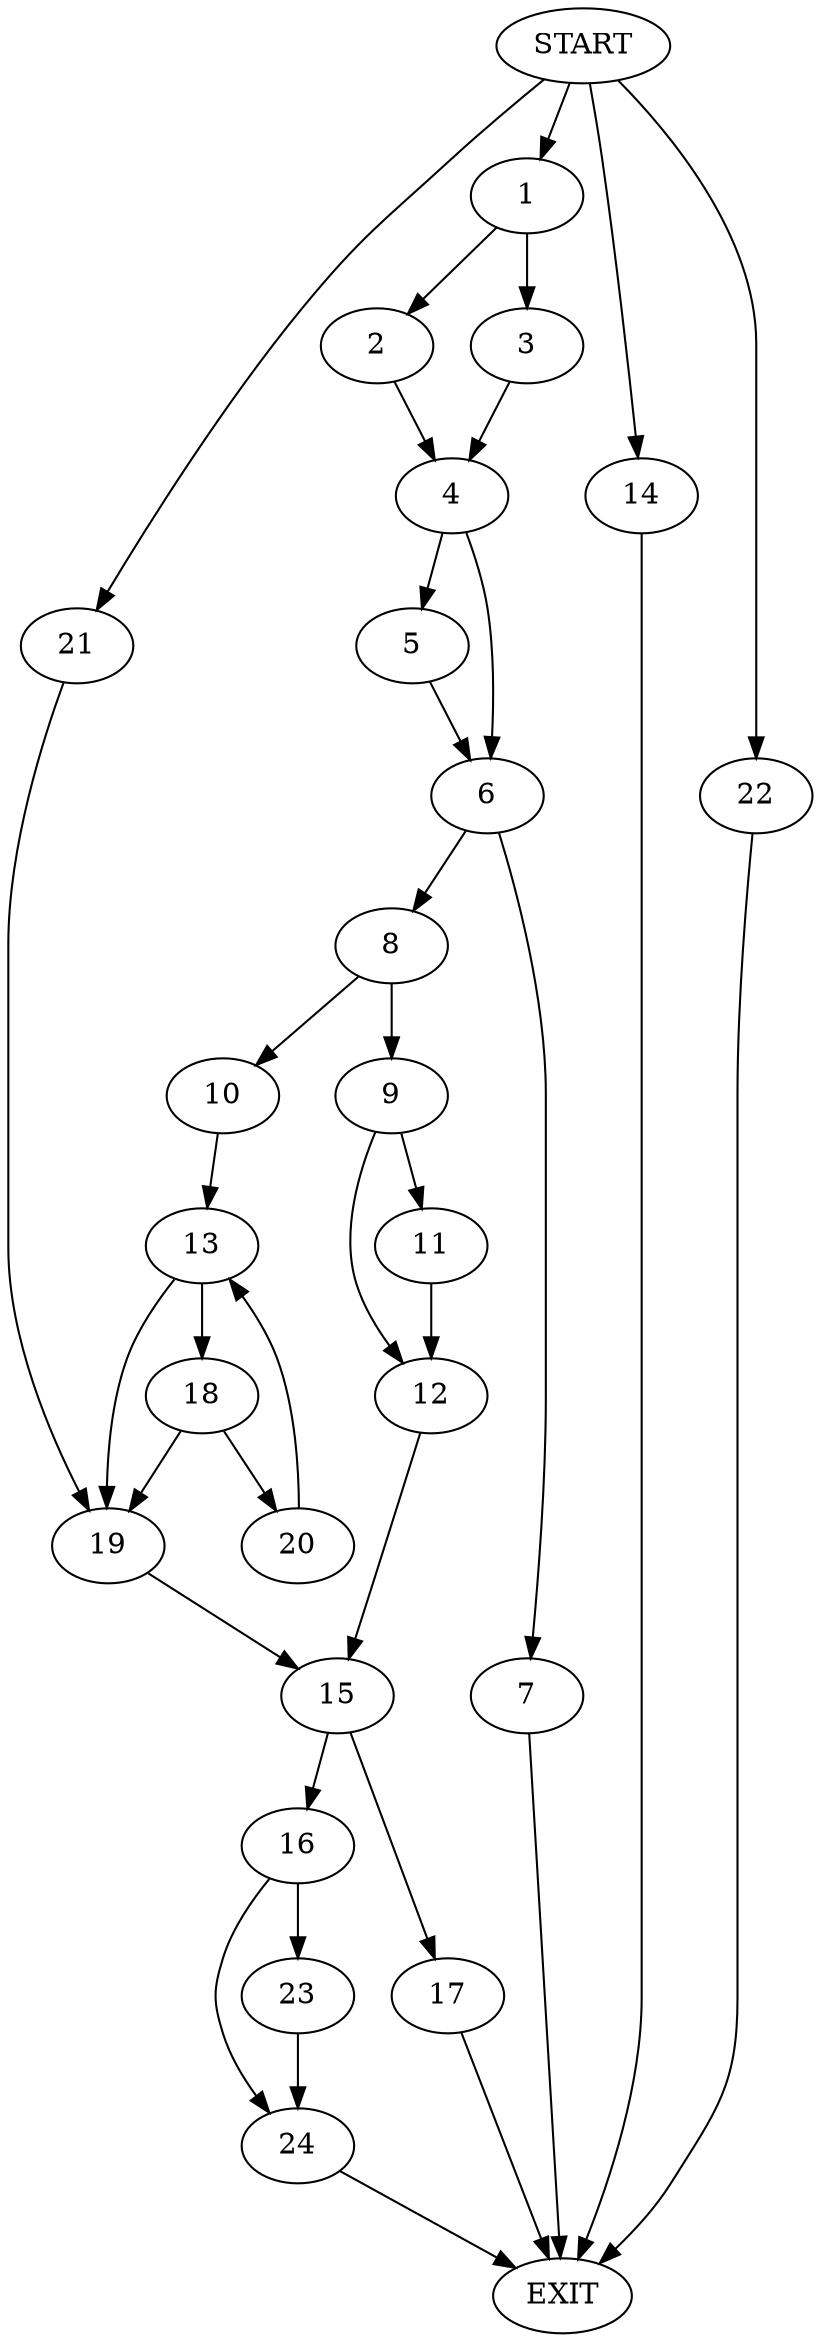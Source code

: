 digraph {
0 [label="START"]
25 [label="EXIT"]
0 -> 1
1 -> 2
1 -> 3
3 -> 4
2 -> 4
4 -> 5
4 -> 6
5 -> 6
6 -> 7
6 -> 8
7 -> 25
8 -> 9
8 -> 10
9 -> 11
9 -> 12
10 -> 13
0 -> 14
14 -> 25
12 -> 15
11 -> 12
15 -> 16
15 -> 17
13 -> 18
13 -> 19
19 -> 15
18 -> 20
18 -> 19
20 -> 13
0 -> 21
21 -> 19
0 -> 22
22 -> 25
17 -> 25
16 -> 23
16 -> 24
24 -> 25
23 -> 24
}
